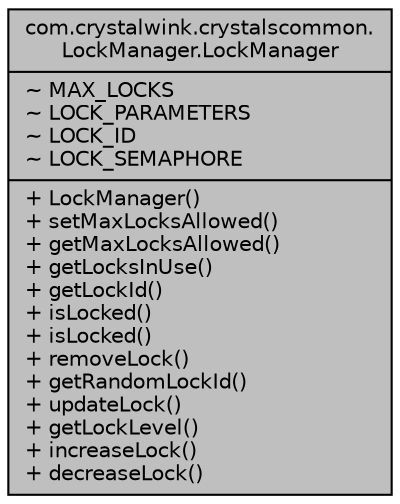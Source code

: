digraph "com.crystalwink.crystalscommon.LockManager.LockManager"
{
  edge [fontname="Helvetica",fontsize="10",labelfontname="Helvetica",labelfontsize="10"];
  node [fontname="Helvetica",fontsize="10",shape=record];
  Node1 [label="{com.crystalwink.crystalscommon.\lLockManager.LockManager\n|~ MAX_LOCKS\l~ LOCK_PARAMETERS\l~ LOCK_ID\l~ LOCK_SEMAPHORE\l|+ LockManager()\l+ setMaxLocksAllowed()\l+ getMaxLocksAllowed()\l+ getLocksInUse()\l+ getLockId()\l+ isLocked()\l+ isLocked()\l+ removeLock()\l+ getRandomLockId()\l+ updateLock()\l+ getLockLevel()\l+ increaseLock()\l+ decreaseLock()\l}",height=0.2,width=0.4,color="black", fillcolor="grey75", style="filled" fontcolor="black"];
}
